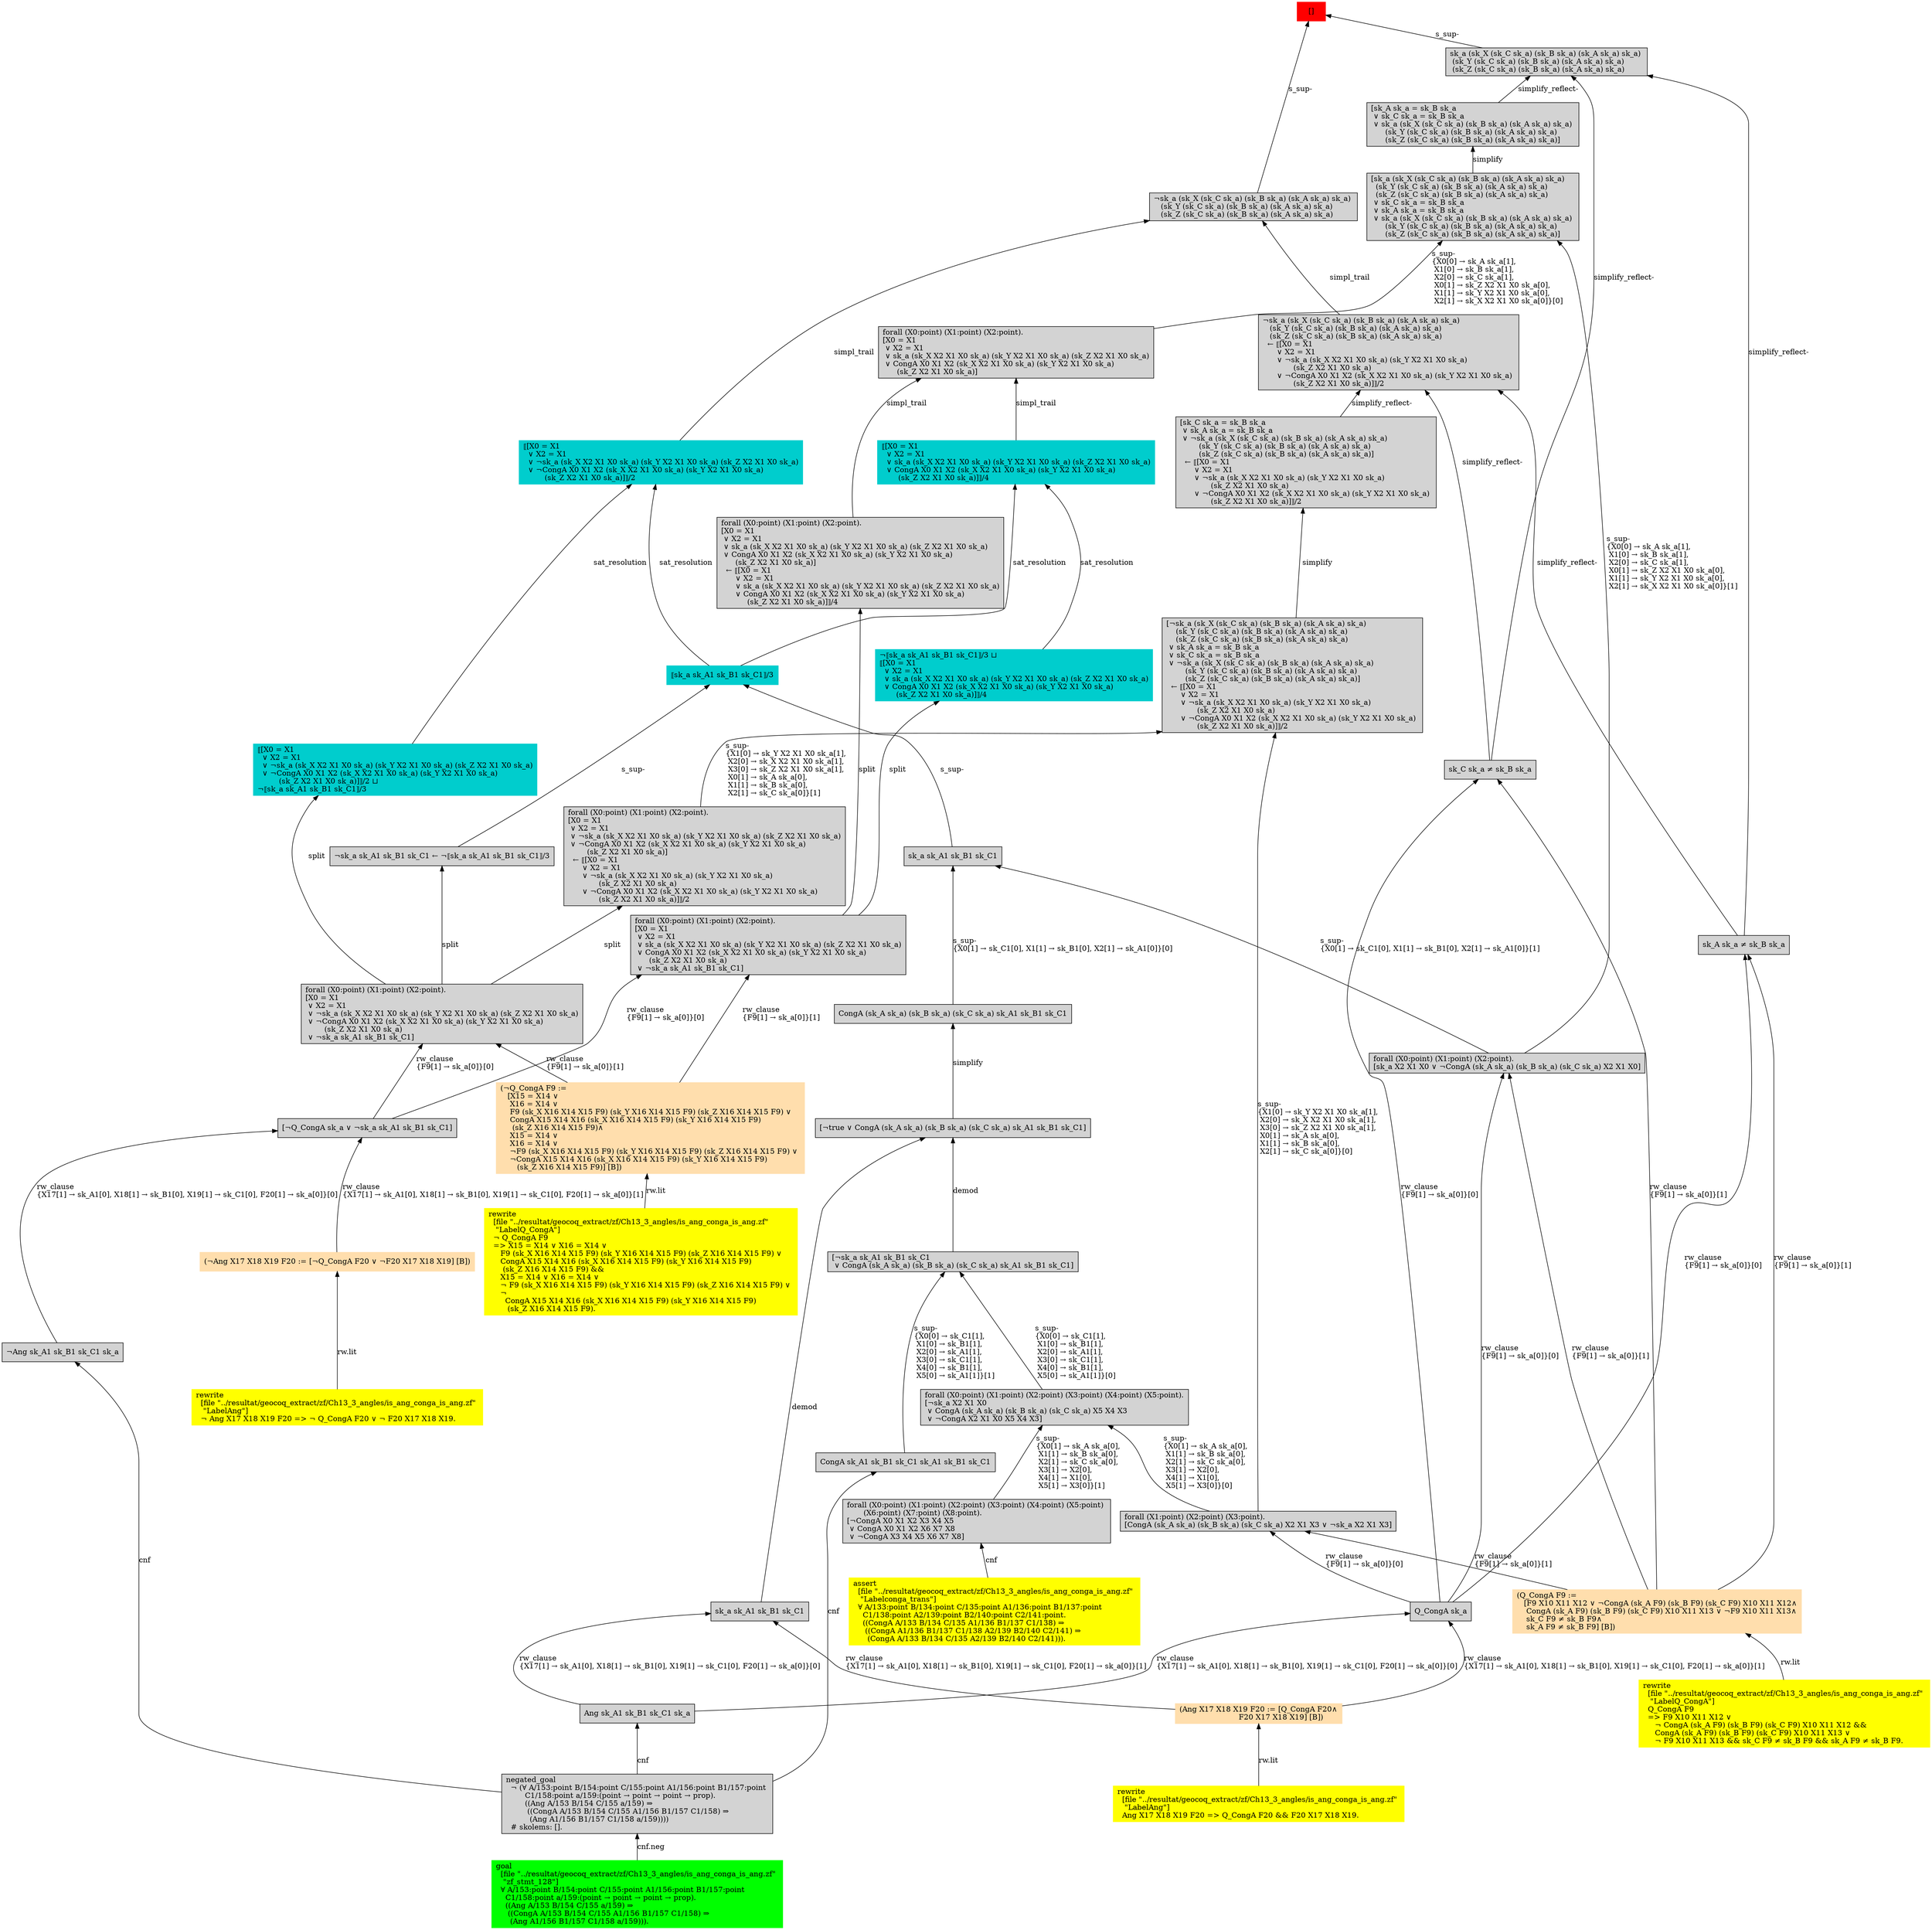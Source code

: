 digraph "unsat_graph" {
  vertex_0 [color=red, label="[]", shape=box, style=filled];
  vertex_0 -> vertex_1 [label="s_sup-\l", dir="back"];
  vertex_1 [shape=box, label="¬sk_a (sk_X (sk_C sk_a) (sk_B sk_a) (sk_A sk_a) sk_a) \l   (sk_Y (sk_C sk_a) (sk_B sk_a) (sk_A sk_a) sk_a) \l   (sk_Z (sk_C sk_a) (sk_B sk_a) (sk_A sk_a) sk_a)\l", style=filled];
  vertex_1 -> vertex_2 [label="simpl_trail", dir="back"];
  vertex_2 [color=cyan3, shape=box, label="⟦[X0 = X1\l  ∨ X2 = X1\l  ∨ ¬sk_a (sk_X X2 X1 X0 sk_a) (sk_Y X2 X1 X0 sk_a) (sk_Z X2 X1 X0 sk_a)\l  ∨ ¬CongA X0 X1 X2 (sk_X X2 X1 X0 sk_a) (sk_Y X2 X1 X0 sk_a) \l         (sk_Z X2 X1 X0 sk_a)]⟧/2\l", style=filled];
  vertex_2 -> vertex_3 [label="sat_resolution", dir="back"];
  vertex_3 [color=cyan3, shape=box, label="⟦sk_a sk_A1 sk_B1 sk_C1⟧/3\l", style=filled];
  vertex_3 -> vertex_4 [label="s_sup-\l", dir="back"];
  vertex_4 [shape=box, label="¬sk_a sk_A1 sk_B1 sk_C1 ← ¬⟦sk_a sk_A1 sk_B1 sk_C1⟧/3\l", style=filled];
  vertex_4 -> vertex_5 [label="split", dir="back"];
  vertex_5 [shape=box, label="forall (X0:point) (X1:point) (X2:point).\l[X0 = X1\l ∨ X2 = X1\l ∨ ¬sk_a (sk_X X2 X1 X0 sk_a) (sk_Y X2 X1 X0 sk_a) (sk_Z X2 X1 X0 sk_a)\l ∨ ¬CongA X0 X1 X2 (sk_X X2 X1 X0 sk_a) (sk_Y X2 X1 X0 sk_a) \l        (sk_Z X2 X1 X0 sk_a)\l ∨ ¬sk_a sk_A1 sk_B1 sk_C1]\l", style=filled];
  vertex_5 -> vertex_6 [label="rw_clause\l\{F9[1] → sk_a[0]\}[1]\l", dir="back"];
  vertex_6 [color=navajowhite, shape=box, label="(¬Q_CongA F9 :=\l   [X15 = X14 ∨ \l    X16 = X14 ∨ \l    F9 (sk_X X16 X14 X15 F9) (sk_Y X16 X14 X15 F9) (sk_Z X16 X14 X15 F9) ∨ \l    CongA X15 X14 X16 (sk_X X16 X14 X15 F9) (sk_Y X16 X14 X15 F9) \l     (sk_Z X16 X14 X15 F9)∧\l    X15 = X14 ∨ \l    X16 = X14 ∨ \l    ¬F9 (sk_X X16 X14 X15 F9) (sk_Y X16 X14 X15 F9) (sk_Z X16 X14 X15 F9) ∨ \l    ¬CongA X15 X14 X16 (sk_X X16 X14 X15 F9) (sk_Y X16 X14 X15 F9) \l       (sk_Z X16 X14 X15 F9)] [B])\l", style=filled];
  vertex_6 -> vertex_7 [label="rw.lit", dir="back"];
  vertex_7 [color=yellow, shape=box, label="rewrite\l  [file \"../resultat/geocoq_extract/zf/Ch13_3_angles/is_ang_conga_is_ang.zf\" \l   \"LabelQ_CongA\"]\l  ¬ Q_CongA F9\l  =\> X15 = X14 ∨ X16 = X14 ∨ \l     F9 (sk_X X16 X14 X15 F9) (sk_Y X16 X14 X15 F9) (sk_Z X16 X14 X15 F9) ∨ \l     CongA X15 X14 X16 (sk_X X16 X14 X15 F9) (sk_Y X16 X14 X15 F9) \l      (sk_Z X16 X14 X15 F9) && \l     X15 = X14 ∨ X16 = X14 ∨ \l     ¬ F9 (sk_X X16 X14 X15 F9) (sk_Y X16 X14 X15 F9) (sk_Z X16 X14 X15 F9) ∨ \l     ¬\l       CongA X15 X14 X16 (sk_X X16 X14 X15 F9) (sk_Y X16 X14 X15 F9) \l        (sk_Z X16 X14 X15 F9).\l", style=filled];
  vertex_5 -> vertex_8 [label="rw_clause\l\{F9[1] → sk_a[0]\}[0]\l", dir="back"];
  vertex_8 [shape=box, label="[¬Q_CongA sk_a ∨ ¬sk_a sk_A1 sk_B1 sk_C1]\l", style=filled];
  vertex_8 -> vertex_9 [label="rw_clause\l\{X17[1] → sk_A1[0], X18[1] → sk_B1[0], X19[1] → sk_C1[0], F20[1] → sk_a[0]\}[1]\l", dir="back"];
  vertex_9 [color=navajowhite, shape=box, label="(¬Ang X17 X18 X19 F20 := [¬Q_CongA F20 ∨ ¬F20 X17 X18 X19] [B])\l", style=filled];
  vertex_9 -> vertex_10 [label="rw.lit", dir="back"];
  vertex_10 [color=yellow, shape=box, label="rewrite\l  [file \"../resultat/geocoq_extract/zf/Ch13_3_angles/is_ang_conga_is_ang.zf\" \l   \"LabelAng\"]\l  ¬ Ang X17 X18 X19 F20 =\> ¬ Q_CongA F20 ∨ ¬ F20 X17 X18 X19.\l", style=filled];
  vertex_8 -> vertex_11 [label="rw_clause\l\{X17[1] → sk_A1[0], X18[1] → sk_B1[0], X19[1] → sk_C1[0], F20[1] → sk_a[0]\}[0]\l", dir="back"];
  vertex_11 [shape=box, label="¬Ang sk_A1 sk_B1 sk_C1 sk_a\l", style=filled];
  vertex_11 -> vertex_12 [label="cnf", dir="back"];
  vertex_12 [shape=box, label="negated_goal\l  ¬ (∀ A/153:point B/154:point C/155:point A1/156:point B1/157:point \l        C1/158:point a/159:(point → point → point → prop).\l        ((Ang A/153 B/154 C/155 a/159) ⇒\l         ((CongA A/153 B/154 C/155 A1/156 B1/157 C1/158) ⇒\l          (Ang A1/156 B1/157 C1/158 a/159))))\l  # skolems: [].\l", style=filled];
  vertex_12 -> vertex_13 [label="cnf.neg", dir="back"];
  vertex_13 [color=green, shape=box, label="goal\l  [file \"../resultat/geocoq_extract/zf/Ch13_3_angles/is_ang_conga_is_ang.zf\" \l   \"zf_stmt_128\"]\l  ∀ A/153:point B/154:point C/155:point A1/156:point B1/157:point \l    C1/158:point a/159:(point → point → point → prop).\l    ((Ang A/153 B/154 C/155 a/159) ⇒\l     ((CongA A/153 B/154 C/155 A1/156 B1/157 C1/158) ⇒\l      (Ang A1/156 B1/157 C1/158 a/159))).\l", style=filled];
  vertex_3 -> vertex_14 [label="s_sup-\l", dir="back"];
  vertex_14 [shape=box, label="sk_a sk_A1 sk_B1 sk_C1\l", style=filled];
  vertex_14 -> vertex_15 [label="s_sup-\l\{X0[1] → sk_C1[0], X1[1] → sk_B1[0], X2[1] → sk_A1[0]\}[1]\l", dir="back"];
  vertex_15 [shape=box, label="forall (X0:point) (X1:point) (X2:point).\l[sk_a X2 X1 X0 ∨ ¬CongA (sk_A sk_a) (sk_B sk_a) (sk_C sk_a) X2 X1 X0]\l", style=filled];
  vertex_15 -> vertex_16 [label="rw_clause\l\{F9[1] → sk_a[0]\}[1]\l", dir="back"];
  vertex_16 [color=navajowhite, shape=box, label="(Q_CongA F9 :=\l   [F9 X10 X11 X12 ∨ ¬CongA (sk_A F9) (sk_B F9) (sk_C F9) X10 X11 X12∧\l    CongA (sk_A F9) (sk_B F9) (sk_C F9) X10 X11 X13 ∨ ¬F9 X10 X11 X13∧\l    sk_C F9 ≠ sk_B F9∧\l    sk_A F9 ≠ sk_B F9] [B])\l", style=filled];
  vertex_16 -> vertex_17 [label="rw.lit", dir="back"];
  vertex_17 [color=yellow, shape=box, label="rewrite\l  [file \"../resultat/geocoq_extract/zf/Ch13_3_angles/is_ang_conga_is_ang.zf\" \l   \"LabelQ_CongA\"]\l  Q_CongA F9\l  =\> F9 X10 X11 X12 ∨ \l     ¬ CongA (sk_A F9) (sk_B F9) (sk_C F9) X10 X11 X12 && \l     CongA (sk_A F9) (sk_B F9) (sk_C F9) X10 X11 X13 ∨ \l     ¬ F9 X10 X11 X13 && sk_C F9 ≠ sk_B F9 && sk_A F9 ≠ sk_B F9.\l", style=filled];
  vertex_15 -> vertex_18 [label="rw_clause\l\{F9[1] → sk_a[0]\}[0]\l", dir="back"];
  vertex_18 [shape=box, label="Q_CongA sk_a\l", style=filled];
  vertex_18 -> vertex_19 [label="rw_clause\l\{X17[1] → sk_A1[0], X18[1] → sk_B1[0], X19[1] → sk_C1[0], F20[1] → sk_a[0]\}[1]\l", dir="back"];
  vertex_19 [color=navajowhite, shape=box, label="(Ang X17 X18 X19 F20 := [Q_CongA F20∧\l                         F20 X17 X18 X19] [B])\l", style=filled];
  vertex_19 -> vertex_20 [label="rw.lit", dir="back"];
  vertex_20 [color=yellow, shape=box, label="rewrite\l  [file \"../resultat/geocoq_extract/zf/Ch13_3_angles/is_ang_conga_is_ang.zf\" \l   \"LabelAng\"]\l  Ang X17 X18 X19 F20 =\> Q_CongA F20 && F20 X17 X18 X19.\l", style=filled];
  vertex_18 -> vertex_21 [label="rw_clause\l\{X17[1] → sk_A1[0], X18[1] → sk_B1[0], X19[1] → sk_C1[0], F20[1] → sk_a[0]\}[0]\l", dir="back"];
  vertex_21 [shape=box, label="Ang sk_A1 sk_B1 sk_C1 sk_a\l", style=filled];
  vertex_21 -> vertex_12 [label="cnf", dir="back"];
  vertex_14 -> vertex_22 [label="s_sup-\l\{X0[1] → sk_C1[0], X1[1] → sk_B1[0], X2[1] → sk_A1[0]\}[0]\l", dir="back"];
  vertex_22 [shape=box, label="CongA (sk_A sk_a) (sk_B sk_a) (sk_C sk_a) sk_A1 sk_B1 sk_C1\l", style=filled];
  vertex_22 -> vertex_23 [label="simplify", dir="back"];
  vertex_23 [shape=box, label="[¬true ∨ CongA (sk_A sk_a) (sk_B sk_a) (sk_C sk_a) sk_A1 sk_B1 sk_C1]\l", style=filled];
  vertex_23 -> vertex_24 [label="demod", dir="back"];
  vertex_24 [shape=box, label="sk_a sk_A1 sk_B1 sk_C1\l", style=filled];
  vertex_24 -> vertex_19 [label="rw_clause\l\{X17[1] → sk_A1[0], X18[1] → sk_B1[0], X19[1] → sk_C1[0], F20[1] → sk_a[0]\}[1]\l", dir="back"];
  vertex_24 -> vertex_21 [label="rw_clause\l\{X17[1] → sk_A1[0], X18[1] → sk_B1[0], X19[1] → sk_C1[0], F20[1] → sk_a[0]\}[0]\l", dir="back"];
  vertex_23 -> vertex_25 [label="demod", dir="back"];
  vertex_25 [shape=box, label="[¬sk_a sk_A1 sk_B1 sk_C1\l ∨ CongA (sk_A sk_a) (sk_B sk_a) (sk_C sk_a) sk_A1 sk_B1 sk_C1]\l", style=filled];
  vertex_25 -> vertex_26 [label="s_sup-\l\{X0[0] → sk_C1[1], \l X1[0] → sk_B1[1], \l X2[0] → sk_A1[1], \l X3[0] → sk_C1[1], \l X4[0] → sk_B1[1], \l X5[0] → sk_A1[1]\}[0]\l", dir="back"];
  vertex_26 [shape=box, label="forall (X0:point) (X1:point) (X2:point) (X3:point) (X4:point) (X5:point).\l[¬sk_a X2 X1 X0\l ∨ CongA (sk_A sk_a) (sk_B sk_a) (sk_C sk_a) X5 X4 X3\l ∨ ¬CongA X2 X1 X0 X5 X4 X3]\l", style=filled];
  vertex_26 -> vertex_27 [label="s_sup-\l\{X0[1] → sk_A sk_a[0], \l X1[1] → sk_B sk_a[0], \l X2[1] → sk_C sk_a[0], \l X3[1] → X2[0], \l X4[1] → X1[0], \l X5[1] → X3[0]\}[1]\l", dir="back"];
  vertex_27 [shape=box, label="forall (X0:point) (X1:point) (X2:point) (X3:point) (X4:point) (X5:point) \l       (X6:point) (X7:point) (X8:point).\l[¬CongA X0 X1 X2 X3 X4 X5\l ∨ CongA X0 X1 X2 X6 X7 X8\l ∨ ¬CongA X3 X4 X5 X6 X7 X8]\l", style=filled];
  vertex_27 -> vertex_28 [label="cnf", dir="back"];
  vertex_28 [color=yellow, shape=box, label="assert\l  [file \"../resultat/geocoq_extract/zf/Ch13_3_angles/is_ang_conga_is_ang.zf\" \l   \"Labelconga_trans\"]\l  ∀ A/133:point B/134:point C/135:point A1/136:point B1/137:point \l    C1/138:point A2/139:point B2/140:point C2/141:point.\l    ((CongA A/133 B/134 C/135 A1/136 B1/137 C1/138) ⇒\l     ((CongA A1/136 B1/137 C1/138 A2/139 B2/140 C2/141) ⇒\l      (CongA A/133 B/134 C/135 A2/139 B2/140 C2/141))).\l", style=filled];
  vertex_26 -> vertex_29 [label="s_sup-\l\{X0[1] → sk_A sk_a[0], \l X1[1] → sk_B sk_a[0], \l X2[1] → sk_C sk_a[0], \l X3[1] → X2[0], \l X4[1] → X1[0], \l X5[1] → X3[0]\}[0]\l", dir="back"];
  vertex_29 [shape=box, label="forall (X1:point) (X2:point) (X3:point).\l[CongA (sk_A sk_a) (sk_B sk_a) (sk_C sk_a) X2 X1 X3 ∨ ¬sk_a X2 X1 X3]\l", style=filled];
  vertex_29 -> vertex_16 [label="rw_clause\l\{F9[1] → sk_a[0]\}[1]\l", dir="back"];
  vertex_29 -> vertex_18 [label="rw_clause\l\{F9[1] → sk_a[0]\}[0]\l", dir="back"];
  vertex_25 -> vertex_30 [label="s_sup-\l\{X0[0] → sk_C1[1], \l X1[0] → sk_B1[1], \l X2[0] → sk_A1[1], \l X3[0] → sk_C1[1], \l X4[0] → sk_B1[1], \l X5[0] → sk_A1[1]\}[1]\l", dir="back"];
  vertex_30 [shape=box, label="CongA sk_A1 sk_B1 sk_C1 sk_A1 sk_B1 sk_C1\l", style=filled];
  vertex_30 -> vertex_12 [label="cnf", dir="back"];
  vertex_2 -> vertex_31 [label="sat_resolution", dir="back"];
  vertex_31 [color=cyan3, shape=box, label="⟦[X0 = X1\l  ∨ X2 = X1\l  ∨ ¬sk_a (sk_X X2 X1 X0 sk_a) (sk_Y X2 X1 X0 sk_a) (sk_Z X2 X1 X0 sk_a)\l  ∨ ¬CongA X0 X1 X2 (sk_X X2 X1 X0 sk_a) (sk_Y X2 X1 X0 sk_a) \l         (sk_Z X2 X1 X0 sk_a)]⟧/2 ⊔ \l¬⟦sk_a sk_A1 sk_B1 sk_C1⟧/3\l", style=filled];
  vertex_31 -> vertex_5 [label="split", dir="back"];
  vertex_1 -> vertex_32 [label="simpl_trail", dir="back"];
  vertex_32 [shape=box, label="¬sk_a (sk_X (sk_C sk_a) (sk_B sk_a) (sk_A sk_a) sk_a) \l   (sk_Y (sk_C sk_a) (sk_B sk_a) (sk_A sk_a) sk_a) \l   (sk_Z (sk_C sk_a) (sk_B sk_a) (sk_A sk_a) sk_a)\l  ← ⟦[X0 = X1\l      ∨ X2 = X1\l      ∨ ¬sk_a (sk_X X2 X1 X0 sk_a) (sk_Y X2 X1 X0 sk_a) \l             (sk_Z X2 X1 X0 sk_a)\l      ∨ ¬CongA X0 X1 X2 (sk_X X2 X1 X0 sk_a) (sk_Y X2 X1 X0 sk_a) \l             (sk_Z X2 X1 X0 sk_a)]⟧/2\l", style=filled];
  vertex_32 -> vertex_33 [label="simplify_reflect-", dir="back"];
  vertex_33 [shape=box, label="sk_C sk_a ≠ sk_B sk_a\l", style=filled];
  vertex_33 -> vertex_16 [label="rw_clause\l\{F9[1] → sk_a[0]\}[1]\l", dir="back"];
  vertex_33 -> vertex_18 [label="rw_clause\l\{F9[1] → sk_a[0]\}[0]\l", dir="back"];
  vertex_32 -> vertex_34 [label="simplify_reflect-", dir="back"];
  vertex_34 [shape=box, label="sk_A sk_a ≠ sk_B sk_a\l", style=filled];
  vertex_34 -> vertex_16 [label="rw_clause\l\{F9[1] → sk_a[0]\}[1]\l", dir="back"];
  vertex_34 -> vertex_18 [label="rw_clause\l\{F9[1] → sk_a[0]\}[0]\l", dir="back"];
  vertex_32 -> vertex_35 [label="simplify_reflect-", dir="back"];
  vertex_35 [shape=box, label="[sk_C sk_a = sk_B sk_a\l ∨ sk_A sk_a = sk_B sk_a\l ∨ ¬sk_a (sk_X (sk_C sk_a) (sk_B sk_a) (sk_A sk_a) sk_a) \l        (sk_Y (sk_C sk_a) (sk_B sk_a) (sk_A sk_a) sk_a) \l        (sk_Z (sk_C sk_a) (sk_B sk_a) (sk_A sk_a) sk_a)]\l  ← ⟦[X0 = X1\l      ∨ X2 = X1\l      ∨ ¬sk_a (sk_X X2 X1 X0 sk_a) (sk_Y X2 X1 X0 sk_a) \l             (sk_Z X2 X1 X0 sk_a)\l      ∨ ¬CongA X0 X1 X2 (sk_X X2 X1 X0 sk_a) (sk_Y X2 X1 X0 sk_a) \l             (sk_Z X2 X1 X0 sk_a)]⟧/2\l", style=filled];
  vertex_35 -> vertex_36 [label="simplify", dir="back"];
  vertex_36 [shape=box, label="[¬sk_a (sk_X (sk_C sk_a) (sk_B sk_a) (sk_A sk_a) sk_a) \l    (sk_Y (sk_C sk_a) (sk_B sk_a) (sk_A sk_a) sk_a) \l    (sk_Z (sk_C sk_a) (sk_B sk_a) (sk_A sk_a) sk_a)\l ∨ sk_A sk_a = sk_B sk_a\l ∨ sk_C sk_a = sk_B sk_a\l ∨ ¬sk_a (sk_X (sk_C sk_a) (sk_B sk_a) (sk_A sk_a) sk_a) \l        (sk_Y (sk_C sk_a) (sk_B sk_a) (sk_A sk_a) sk_a) \l        (sk_Z (sk_C sk_a) (sk_B sk_a) (sk_A sk_a) sk_a)]\l  ← ⟦[X0 = X1\l      ∨ X2 = X1\l      ∨ ¬sk_a (sk_X X2 X1 X0 sk_a) (sk_Y X2 X1 X0 sk_a) \l             (sk_Z X2 X1 X0 sk_a)\l      ∨ ¬CongA X0 X1 X2 (sk_X X2 X1 X0 sk_a) (sk_Y X2 X1 X0 sk_a) \l             (sk_Z X2 X1 X0 sk_a)]⟧/2\l", style=filled];
  vertex_36 -> vertex_37 [label="s_sup-\l\{X1[0] → sk_Y X2 X1 X0 sk_a[1], \l X2[0] → sk_X X2 X1 X0 sk_a[1], \l X3[0] → sk_Z X2 X1 X0 sk_a[1], \l X0[1] → sk_A sk_a[0], \l X1[1] → sk_B sk_a[0], \l X2[1] → sk_C sk_a[0]\}[1]\l", dir="back"];
  vertex_37 [shape=box, label="forall (X0:point) (X1:point) (X2:point).\l[X0 = X1\l ∨ X2 = X1\l ∨ ¬sk_a (sk_X X2 X1 X0 sk_a) (sk_Y X2 X1 X0 sk_a) (sk_Z X2 X1 X0 sk_a)\l ∨ ¬CongA X0 X1 X2 (sk_X X2 X1 X0 sk_a) (sk_Y X2 X1 X0 sk_a) \l        (sk_Z X2 X1 X0 sk_a)]\l  ← ⟦[X0 = X1\l      ∨ X2 = X1\l      ∨ ¬sk_a (sk_X X2 X1 X0 sk_a) (sk_Y X2 X1 X0 sk_a) \l             (sk_Z X2 X1 X0 sk_a)\l      ∨ ¬CongA X0 X1 X2 (sk_X X2 X1 X0 sk_a) (sk_Y X2 X1 X0 sk_a) \l             (sk_Z X2 X1 X0 sk_a)]⟧/2\l", style=filled];
  vertex_37 -> vertex_5 [label="split", dir="back"];
  vertex_36 -> vertex_29 [label="s_sup-\l\{X1[0] → sk_Y X2 X1 X0 sk_a[1], \l X2[0] → sk_X X2 X1 X0 sk_a[1], \l X3[0] → sk_Z X2 X1 X0 sk_a[1], \l X0[1] → sk_A sk_a[0], \l X1[1] → sk_B sk_a[0], \l X2[1] → sk_C sk_a[0]\}[0]\l", dir="back"];
  vertex_0 -> vertex_38 [label="s_sup-\l", dir="back"];
  vertex_38 [shape=box, label="sk_a (sk_X (sk_C sk_a) (sk_B sk_a) (sk_A sk_a) sk_a) \l (sk_Y (sk_C sk_a) (sk_B sk_a) (sk_A sk_a) sk_a) \l (sk_Z (sk_C sk_a) (sk_B sk_a) (sk_A sk_a) sk_a)\l", style=filled];
  vertex_38 -> vertex_34 [label="simplify_reflect-", dir="back"];
  vertex_38 -> vertex_33 [label="simplify_reflect-", dir="back"];
  vertex_38 -> vertex_39 [label="simplify_reflect-", dir="back"];
  vertex_39 [shape=box, label="[sk_A sk_a = sk_B sk_a\l ∨ sk_C sk_a = sk_B sk_a\l ∨ sk_a (sk_X (sk_C sk_a) (sk_B sk_a) (sk_A sk_a) sk_a) \l      (sk_Y (sk_C sk_a) (sk_B sk_a) (sk_A sk_a) sk_a) \l      (sk_Z (sk_C sk_a) (sk_B sk_a) (sk_A sk_a) sk_a)]\l", style=filled];
  vertex_39 -> vertex_40 [label="simplify", dir="back"];
  vertex_40 [shape=box, label="[sk_a (sk_X (sk_C sk_a) (sk_B sk_a) (sk_A sk_a) sk_a) \l  (sk_Y (sk_C sk_a) (sk_B sk_a) (sk_A sk_a) sk_a) \l  (sk_Z (sk_C sk_a) (sk_B sk_a) (sk_A sk_a) sk_a)\l ∨ sk_C sk_a = sk_B sk_a\l ∨ sk_A sk_a = sk_B sk_a\l ∨ sk_a (sk_X (sk_C sk_a) (sk_B sk_a) (sk_A sk_a) sk_a) \l      (sk_Y (sk_C sk_a) (sk_B sk_a) (sk_A sk_a) sk_a) \l      (sk_Z (sk_C sk_a) (sk_B sk_a) (sk_A sk_a) sk_a)]\l", style=filled];
  vertex_40 -> vertex_15 [label="s_sup-\l\{X0[0] → sk_A sk_a[1], \l X1[0] → sk_B sk_a[1], \l X2[0] → sk_C sk_a[1], \l X0[1] → sk_Z X2 X1 X0 sk_a[0], \l X1[1] → sk_Y X2 X1 X0 sk_a[0], \l X2[1] → sk_X X2 X1 X0 sk_a[0]\}[1]\l", dir="back"];
  vertex_40 -> vertex_41 [label="s_sup-\l\{X0[0] → sk_A sk_a[1], \l X1[0] → sk_B sk_a[1], \l X2[0] → sk_C sk_a[1], \l X0[1] → sk_Z X2 X1 X0 sk_a[0], \l X1[1] → sk_Y X2 X1 X0 sk_a[0], \l X2[1] → sk_X X2 X1 X0 sk_a[0]\}[0]\l", dir="back"];
  vertex_41 [shape=box, label="forall (X0:point) (X1:point) (X2:point).\l[X0 = X1\l ∨ X2 = X1\l ∨ sk_a (sk_X X2 X1 X0 sk_a) (sk_Y X2 X1 X0 sk_a) (sk_Z X2 X1 X0 sk_a)\l ∨ CongA X0 X1 X2 (sk_X X2 X1 X0 sk_a) (sk_Y X2 X1 X0 sk_a) \l      (sk_Z X2 X1 X0 sk_a)]\l", style=filled];
  vertex_41 -> vertex_42 [label="simpl_trail", dir="back"];
  vertex_42 [color=cyan3, shape=box, label="⟦[X0 = X1\l  ∨ X2 = X1\l  ∨ sk_a (sk_X X2 X1 X0 sk_a) (sk_Y X2 X1 X0 sk_a) (sk_Z X2 X1 X0 sk_a)\l  ∨ CongA X0 X1 X2 (sk_X X2 X1 X0 sk_a) (sk_Y X2 X1 X0 sk_a) \l       (sk_Z X2 X1 X0 sk_a)]⟧/4\l", style=filled];
  vertex_42 -> vertex_3 [label="sat_resolution", dir="back"];
  vertex_42 -> vertex_43 [label="sat_resolution", dir="back"];
  vertex_43 [color=cyan3, shape=box, label="¬⟦sk_a sk_A1 sk_B1 sk_C1⟧/3 ⊔ \l⟦[X0 = X1\l  ∨ X2 = X1\l  ∨ sk_a (sk_X X2 X1 X0 sk_a) (sk_Y X2 X1 X0 sk_a) (sk_Z X2 X1 X0 sk_a)\l  ∨ CongA X0 X1 X2 (sk_X X2 X1 X0 sk_a) (sk_Y X2 X1 X0 sk_a) \l       (sk_Z X2 X1 X0 sk_a)]⟧/4\l", style=filled];
  vertex_43 -> vertex_44 [label="split", dir="back"];
  vertex_44 [shape=box, label="forall (X0:point) (X1:point) (X2:point).\l[X0 = X1\l ∨ X2 = X1\l ∨ sk_a (sk_X X2 X1 X0 sk_a) (sk_Y X2 X1 X0 sk_a) (sk_Z X2 X1 X0 sk_a)\l ∨ CongA X0 X1 X2 (sk_X X2 X1 X0 sk_a) (sk_Y X2 X1 X0 sk_a) \l      (sk_Z X2 X1 X0 sk_a)\l ∨ ¬sk_a sk_A1 sk_B1 sk_C1]\l", style=filled];
  vertex_44 -> vertex_6 [label="rw_clause\l\{F9[1] → sk_a[0]\}[1]\l", dir="back"];
  vertex_44 -> vertex_8 [label="rw_clause\l\{F9[1] → sk_a[0]\}[0]\l", dir="back"];
  vertex_41 -> vertex_45 [label="simpl_trail", dir="back"];
  vertex_45 [shape=box, label="forall (X0:point) (X1:point) (X2:point).\l[X0 = X1\l ∨ X2 = X1\l ∨ sk_a (sk_X X2 X1 X0 sk_a) (sk_Y X2 X1 X0 sk_a) (sk_Z X2 X1 X0 sk_a)\l ∨ CongA X0 X1 X2 (sk_X X2 X1 X0 sk_a) (sk_Y X2 X1 X0 sk_a) \l      (sk_Z X2 X1 X0 sk_a)]\l  ← ⟦[X0 = X1\l      ∨ X2 = X1\l      ∨ sk_a (sk_X X2 X1 X0 sk_a) (sk_Y X2 X1 X0 sk_a) (sk_Z X2 X1 X0 sk_a)\l      ∨ CongA X0 X1 X2 (sk_X X2 X1 X0 sk_a) (sk_Y X2 X1 X0 sk_a) \l           (sk_Z X2 X1 X0 sk_a)]⟧/4\l", style=filled];
  vertex_45 -> vertex_44 [label="split", dir="back"];
  }



